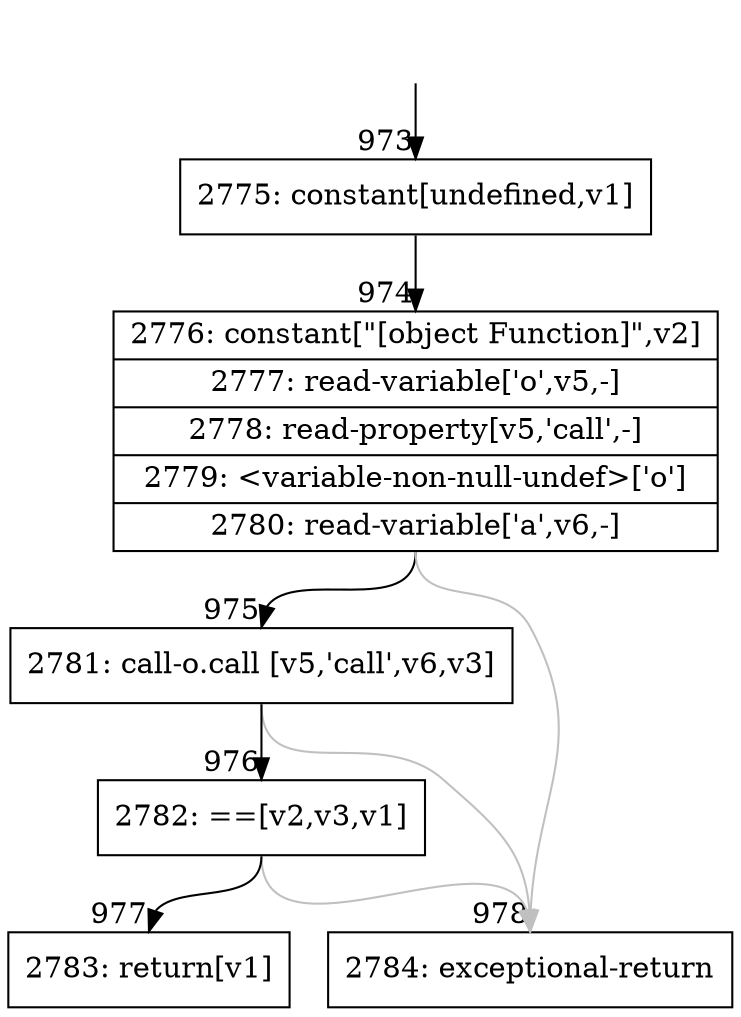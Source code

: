 digraph {
rankdir="TD"
BB_entry83[shape=none,label=""];
BB_entry83 -> BB973 [tailport=s, headport=n, headlabel="    973"]
BB973 [shape=record label="{2775: constant[undefined,v1]}" ] 
BB973 -> BB974 [tailport=s, headport=n, headlabel="      974"]
BB974 [shape=record label="{2776: constant[\"[object Function]\",v2]|2777: read-variable['o',v5,-]|2778: read-property[v5,'call',-]|2779: \<variable-non-null-undef\>['o']|2780: read-variable['a',v6,-]}" ] 
BB974 -> BB975 [tailport=s, headport=n, headlabel="      975"]
BB974 -> BB978 [tailport=s, headport=n, color=gray, headlabel="      978"]
BB975 [shape=record label="{2781: call-o.call [v5,'call',v6,v3]}" ] 
BB975 -> BB976 [tailport=s, headport=n, headlabel="      976"]
BB975 -> BB978 [tailport=s, headport=n, color=gray]
BB976 [shape=record label="{2782: ==[v2,v3,v1]}" ] 
BB976 -> BB977 [tailport=s, headport=n, headlabel="      977"]
BB976 -> BB978 [tailport=s, headport=n, color=gray]
BB977 [shape=record label="{2783: return[v1]}" ] 
BB978 [shape=record label="{2784: exceptional-return}" ] 
//#$~ 845
}
